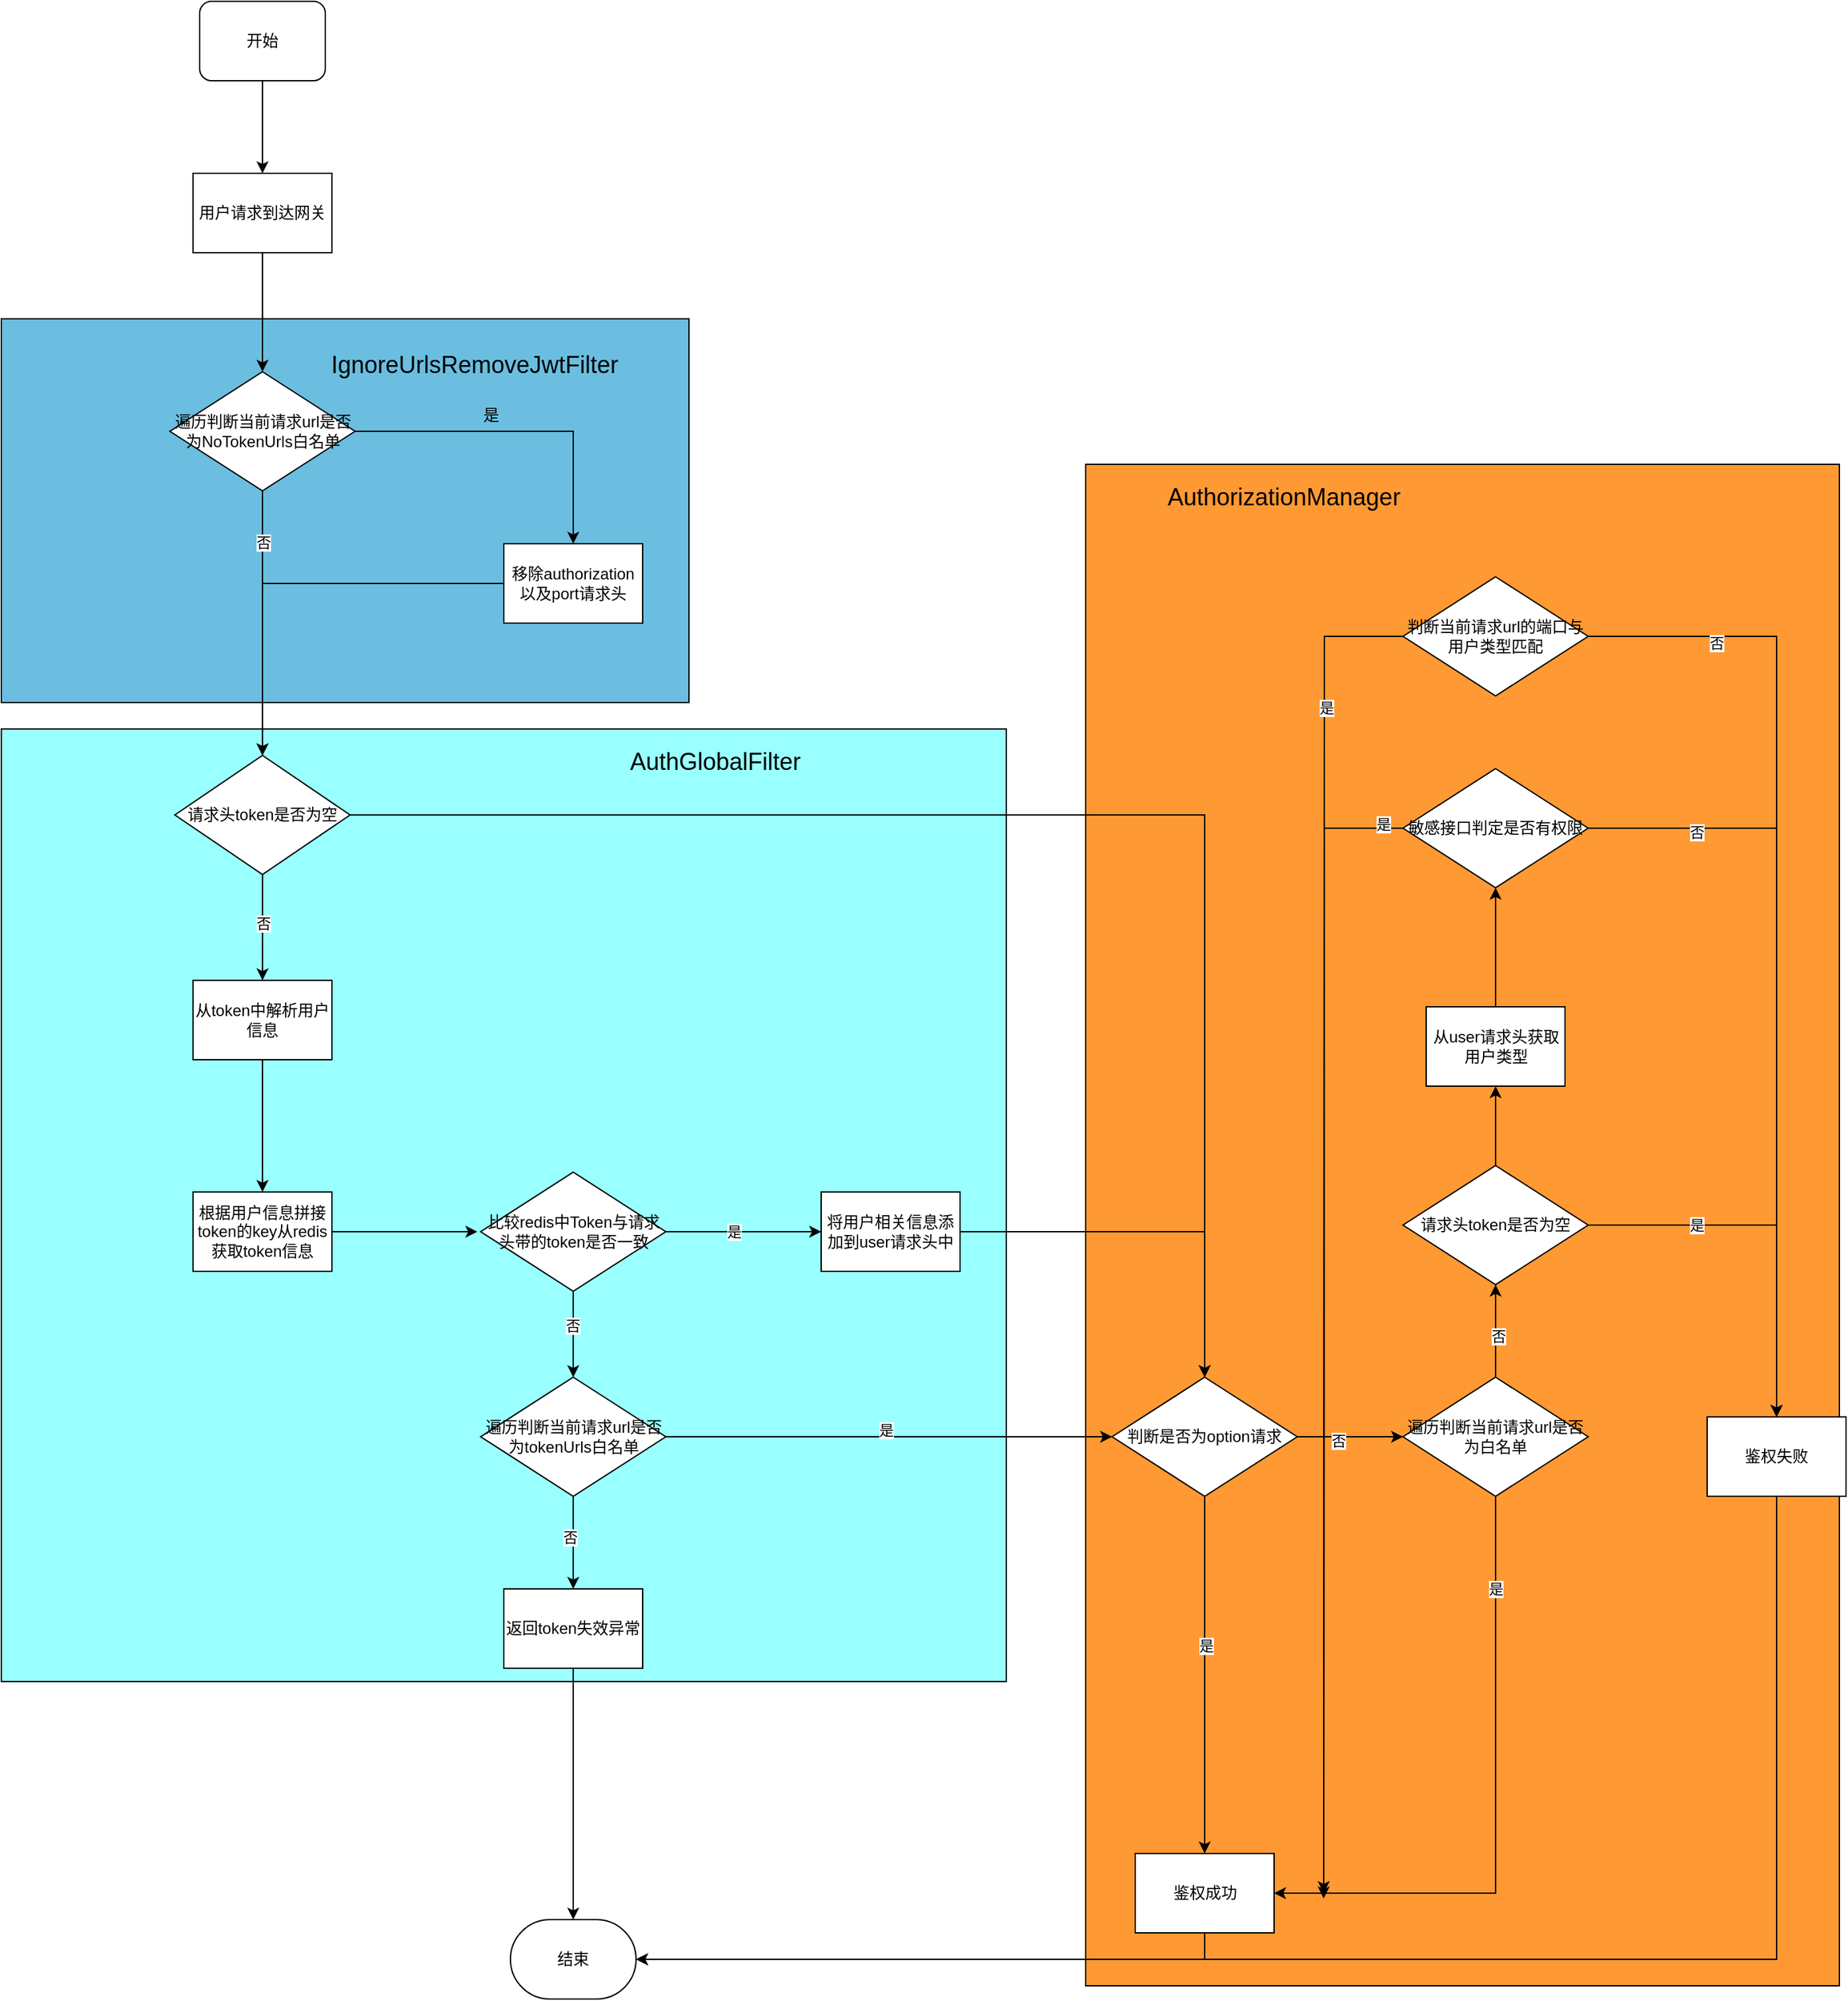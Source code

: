 <mxfile version="21.7.2" type="github">
  <diagram name="第 1 页" id="UxUqlR1MUpsHNZttStHG">
    <mxGraphModel dx="1880" dy="756" grid="1" gridSize="10" guides="1" tooltips="1" connect="1" arrows="1" fold="1" page="1" pageScale="1" pageWidth="827" pageHeight="1169" math="0" shadow="0">
      <root>
        <mxCell id="0" />
        <mxCell id="1" parent="0" />
        <mxCell id="u18kBkvq6fr6OHBMyRRc-146" value="" style="rounded=0;whiteSpace=wrap;html=1;fillColor=#FF9933;" vertex="1" parent="1">
          <mxGeometry x="880" y="410" width="570" height="1150" as="geometry" />
        </mxCell>
        <mxCell id="u18kBkvq6fr6OHBMyRRc-78" value="" style="rounded=0;whiteSpace=wrap;html=1;fillColor=#99FFFF;" vertex="1" parent="1">
          <mxGeometry x="60" y="610" width="760" height="720" as="geometry" />
        </mxCell>
        <mxCell id="u18kBkvq6fr6OHBMyRRc-46" value="" style="rounded=0;whiteSpace=wrap;html=1;fillColor=#6BBEE0;" vertex="1" parent="1">
          <mxGeometry x="60" y="300" width="520" height="290" as="geometry" />
        </mxCell>
        <mxCell id="u18kBkvq6fr6OHBMyRRc-36" value="" style="edgeStyle=orthogonalEdgeStyle;rounded=0;orthogonalLoop=1;jettySize=auto;html=1;" edge="1" parent="1" source="u18kBkvq6fr6OHBMyRRc-1" target="u18kBkvq6fr6OHBMyRRc-3">
          <mxGeometry relative="1" as="geometry" />
        </mxCell>
        <mxCell id="u18kBkvq6fr6OHBMyRRc-1" value="开始" style="rounded=1;whiteSpace=wrap;html=1;" vertex="1" parent="1">
          <mxGeometry x="210" y="60" width="95" height="60" as="geometry" />
        </mxCell>
        <mxCell id="u18kBkvq6fr6OHBMyRRc-39" value="" style="edgeStyle=orthogonalEdgeStyle;rounded=0;orthogonalLoop=1;jettySize=auto;html=1;" edge="1" parent="1" source="u18kBkvq6fr6OHBMyRRc-3" target="u18kBkvq6fr6OHBMyRRc-17">
          <mxGeometry relative="1" as="geometry" />
        </mxCell>
        <mxCell id="u18kBkvq6fr6OHBMyRRc-3" value="用户请求到达网关" style="rounded=0;whiteSpace=wrap;html=1;" vertex="1" parent="1">
          <mxGeometry x="205" y="190" width="105" height="60" as="geometry" />
        </mxCell>
        <mxCell id="u18kBkvq6fr6OHBMyRRc-40" value="" style="edgeStyle=orthogonalEdgeStyle;rounded=0;orthogonalLoop=1;jettySize=auto;html=1;" edge="1" parent="1" source="u18kBkvq6fr6OHBMyRRc-17" target="u18kBkvq6fr6OHBMyRRc-20">
          <mxGeometry relative="1" as="geometry" />
        </mxCell>
        <mxCell id="u18kBkvq6fr6OHBMyRRc-41" style="edgeStyle=orthogonalEdgeStyle;rounded=0;orthogonalLoop=1;jettySize=auto;html=1;exitX=0.5;exitY=1;exitDx=0;exitDy=0;entryX=0.5;entryY=0;entryDx=0;entryDy=0;" edge="1" parent="1" source="u18kBkvq6fr6OHBMyRRc-17" target="u18kBkvq6fr6OHBMyRRc-22">
          <mxGeometry relative="1" as="geometry" />
        </mxCell>
        <mxCell id="u18kBkvq6fr6OHBMyRRc-44" value="否" style="edgeLabel;html=1;align=center;verticalAlign=middle;resizable=0;points=[];" vertex="1" connectable="0" parent="u18kBkvq6fr6OHBMyRRc-41">
          <mxGeometry x="-0.625" relative="1" as="geometry">
            <mxPoint y="1" as="offset" />
          </mxGeometry>
        </mxCell>
        <mxCell id="u18kBkvq6fr6OHBMyRRc-17" value="遍历判断当前请求url是否为NoTokenUrls白名单" style="rhombus;whiteSpace=wrap;html=1;" vertex="1" parent="1">
          <mxGeometry x="187.5" y="340" width="140" height="90" as="geometry" />
        </mxCell>
        <mxCell id="u18kBkvq6fr6OHBMyRRc-42" style="edgeStyle=orthogonalEdgeStyle;rounded=0;orthogonalLoop=1;jettySize=auto;html=1;exitX=0;exitY=0.5;exitDx=0;exitDy=0;entryX=0.5;entryY=0;entryDx=0;entryDy=0;" edge="1" parent="1" source="u18kBkvq6fr6OHBMyRRc-20" target="u18kBkvq6fr6OHBMyRRc-22">
          <mxGeometry relative="1" as="geometry" />
        </mxCell>
        <mxCell id="u18kBkvq6fr6OHBMyRRc-20" value="移除authorization以及port请求头" style="rounded=0;whiteSpace=wrap;html=1;" vertex="1" parent="1">
          <mxGeometry x="440" y="470" width="105" height="60" as="geometry" />
        </mxCell>
        <mxCell id="u18kBkvq6fr6OHBMyRRc-57" value="" style="edgeStyle=orthogonalEdgeStyle;rounded=0;orthogonalLoop=1;jettySize=auto;html=1;" edge="1" parent="1" source="u18kBkvq6fr6OHBMyRRc-22" target="u18kBkvq6fr6OHBMyRRc-23">
          <mxGeometry relative="1" as="geometry" />
        </mxCell>
        <mxCell id="u18kBkvq6fr6OHBMyRRc-58" value="否" style="edgeLabel;html=1;align=center;verticalAlign=middle;resizable=0;points=[];" vertex="1" connectable="0" parent="u18kBkvq6fr6OHBMyRRc-57">
          <mxGeometry x="-0.077" relative="1" as="geometry">
            <mxPoint as="offset" />
          </mxGeometry>
        </mxCell>
        <mxCell id="u18kBkvq6fr6OHBMyRRc-144" value="" style="edgeStyle=orthogonalEdgeStyle;rounded=0;orthogonalLoop=1;jettySize=auto;html=1;entryX=0.5;entryY=0;entryDx=0;entryDy=0;" edge="1" parent="1" source="u18kBkvq6fr6OHBMyRRc-22" target="u18kBkvq6fr6OHBMyRRc-29">
          <mxGeometry relative="1" as="geometry">
            <mxPoint x="470" y="675" as="targetPoint" />
          </mxGeometry>
        </mxCell>
        <mxCell id="u18kBkvq6fr6OHBMyRRc-22" value="请求头token是否为空" style="rhombus;whiteSpace=wrap;html=1;" vertex="1" parent="1">
          <mxGeometry x="191.25" y="630" width="132.5" height="90" as="geometry" />
        </mxCell>
        <mxCell id="u18kBkvq6fr6OHBMyRRc-169" style="edgeStyle=orthogonalEdgeStyle;rounded=0;orthogonalLoop=1;jettySize=auto;html=1;exitX=0.5;exitY=1;exitDx=0;exitDy=0;" edge="1" parent="1" source="u18kBkvq6fr6OHBMyRRc-23" target="u18kBkvq6fr6OHBMyRRc-24">
          <mxGeometry relative="1" as="geometry" />
        </mxCell>
        <mxCell id="u18kBkvq6fr6OHBMyRRc-23" value="从token中解析用户信息" style="rounded=0;whiteSpace=wrap;html=1;" vertex="1" parent="1">
          <mxGeometry x="205" y="800" width="105" height="60" as="geometry" />
        </mxCell>
        <mxCell id="u18kBkvq6fr6OHBMyRRc-161" style="edgeStyle=orthogonalEdgeStyle;rounded=0;orthogonalLoop=1;jettySize=auto;html=1;exitX=1;exitY=0.5;exitDx=0;exitDy=0;" edge="1" parent="1" source="u18kBkvq6fr6OHBMyRRc-24">
          <mxGeometry relative="1" as="geometry">
            <mxPoint x="420" y="990" as="targetPoint" />
          </mxGeometry>
        </mxCell>
        <mxCell id="u18kBkvq6fr6OHBMyRRc-24" value="根据用户信息拼接token的key从redis获取token信息" style="rounded=0;whiteSpace=wrap;html=1;" vertex="1" parent="1">
          <mxGeometry x="205" y="960" width="105" height="60" as="geometry" />
        </mxCell>
        <mxCell id="u18kBkvq6fr6OHBMyRRc-61" value="" style="edgeStyle=orthogonalEdgeStyle;rounded=0;orthogonalLoop=1;jettySize=auto;html=1;" edge="1" parent="1" source="u18kBkvq6fr6OHBMyRRc-25" target="u18kBkvq6fr6OHBMyRRc-27">
          <mxGeometry relative="1" as="geometry" />
        </mxCell>
        <mxCell id="u18kBkvq6fr6OHBMyRRc-62" value="否" style="edgeLabel;html=1;align=center;verticalAlign=middle;resizable=0;points=[];" vertex="1" connectable="0" parent="u18kBkvq6fr6OHBMyRRc-61">
          <mxGeometry x="-0.203" y="-2" relative="1" as="geometry">
            <mxPoint x="1" as="offset" />
          </mxGeometry>
        </mxCell>
        <mxCell id="u18kBkvq6fr6OHBMyRRc-70" value="" style="edgeStyle=orthogonalEdgeStyle;rounded=0;orthogonalLoop=1;jettySize=auto;html=1;" edge="1" parent="1" source="u18kBkvq6fr6OHBMyRRc-25" target="u18kBkvq6fr6OHBMyRRc-64">
          <mxGeometry relative="1" as="geometry" />
        </mxCell>
        <mxCell id="u18kBkvq6fr6OHBMyRRc-85" value="是" style="edgeLabel;html=1;align=center;verticalAlign=middle;resizable=0;points=[];" vertex="1" connectable="0" parent="u18kBkvq6fr6OHBMyRRc-70">
          <mxGeometry x="-0.123" relative="1" as="geometry">
            <mxPoint as="offset" />
          </mxGeometry>
        </mxCell>
        <mxCell id="u18kBkvq6fr6OHBMyRRc-25" value="比较redis中Token与请求头带的token是否一致" style="rhombus;whiteSpace=wrap;html=1;" vertex="1" parent="1">
          <mxGeometry x="422.5" y="945" width="140" height="90" as="geometry" />
        </mxCell>
        <mxCell id="u18kBkvq6fr6OHBMyRRc-67" value="" style="edgeStyle=orthogonalEdgeStyle;rounded=0;orthogonalLoop=1;jettySize=auto;html=1;" edge="1" parent="1" source="u18kBkvq6fr6OHBMyRRc-27" target="u18kBkvq6fr6OHBMyRRc-28">
          <mxGeometry relative="1" as="geometry" />
        </mxCell>
        <mxCell id="u18kBkvq6fr6OHBMyRRc-71" value="否" style="edgeLabel;html=1;align=center;verticalAlign=middle;resizable=0;points=[];" vertex="1" connectable="0" parent="u18kBkvq6fr6OHBMyRRc-67">
          <mxGeometry x="-0.151" y="-3" relative="1" as="geometry">
            <mxPoint y="1" as="offset" />
          </mxGeometry>
        </mxCell>
        <mxCell id="u18kBkvq6fr6OHBMyRRc-73" value="" style="edgeStyle=orthogonalEdgeStyle;rounded=0;orthogonalLoop=1;jettySize=auto;html=1;" edge="1" parent="1" source="u18kBkvq6fr6OHBMyRRc-27" target="u18kBkvq6fr6OHBMyRRc-29">
          <mxGeometry relative="1" as="geometry" />
        </mxCell>
        <mxCell id="u18kBkvq6fr6OHBMyRRc-75" value="是" style="edgeLabel;html=1;align=center;verticalAlign=middle;resizable=0;points=[];" vertex="1" connectable="0" parent="u18kBkvq6fr6OHBMyRRc-73">
          <mxGeometry x="-0.017" y="5" relative="1" as="geometry">
            <mxPoint as="offset" />
          </mxGeometry>
        </mxCell>
        <mxCell id="u18kBkvq6fr6OHBMyRRc-27" value="遍历判断当前请求url是否为tokenUrls白名单" style="rhombus;whiteSpace=wrap;html=1;" vertex="1" parent="1">
          <mxGeometry x="422.5" y="1100" width="140" height="90" as="geometry" />
        </mxCell>
        <mxCell id="u18kBkvq6fr6OHBMyRRc-69" value="" style="edgeStyle=orthogonalEdgeStyle;rounded=0;orthogonalLoop=1;jettySize=auto;html=1;" edge="1" parent="1" source="u18kBkvq6fr6OHBMyRRc-28" target="u18kBkvq6fr6OHBMyRRc-63">
          <mxGeometry relative="1" as="geometry" />
        </mxCell>
        <mxCell id="u18kBkvq6fr6OHBMyRRc-28" value="返回token失效异常" style="rounded=0;whiteSpace=wrap;html=1;" vertex="1" parent="1">
          <mxGeometry x="440" y="1260" width="105" height="60" as="geometry" />
        </mxCell>
        <mxCell id="u18kBkvq6fr6OHBMyRRc-83" value="" style="edgeStyle=orthogonalEdgeStyle;rounded=0;orthogonalLoop=1;jettySize=auto;html=1;" edge="1" parent="1" source="u18kBkvq6fr6OHBMyRRc-29" target="u18kBkvq6fr6OHBMyRRc-82">
          <mxGeometry relative="1" as="geometry" />
        </mxCell>
        <mxCell id="u18kBkvq6fr6OHBMyRRc-98" value="是" style="edgeLabel;html=1;align=center;verticalAlign=middle;resizable=0;points=[];" vertex="1" connectable="0" parent="u18kBkvq6fr6OHBMyRRc-83">
          <mxGeometry x="-0.167" y="1" relative="1" as="geometry">
            <mxPoint as="offset" />
          </mxGeometry>
        </mxCell>
        <mxCell id="u18kBkvq6fr6OHBMyRRc-100" value="" style="edgeStyle=orthogonalEdgeStyle;rounded=0;orthogonalLoop=1;jettySize=auto;html=1;entryX=0;entryY=0.5;entryDx=0;entryDy=0;" edge="1" parent="1" source="u18kBkvq6fr6OHBMyRRc-29" target="u18kBkvq6fr6OHBMyRRc-30">
          <mxGeometry relative="1" as="geometry">
            <mxPoint x="1140" y="1145" as="targetPoint" />
          </mxGeometry>
        </mxCell>
        <mxCell id="u18kBkvq6fr6OHBMyRRc-108" value="否" style="edgeLabel;html=1;align=center;verticalAlign=middle;resizable=0;points=[];" vertex="1" connectable="0" parent="u18kBkvq6fr6OHBMyRRc-100">
          <mxGeometry x="-0.221" y="-3" relative="1" as="geometry">
            <mxPoint as="offset" />
          </mxGeometry>
        </mxCell>
        <mxCell id="u18kBkvq6fr6OHBMyRRc-29" value="判断是否为option请求" style="rhombus;whiteSpace=wrap;html=1;" vertex="1" parent="1">
          <mxGeometry x="900" y="1100" width="140" height="90" as="geometry" />
        </mxCell>
        <mxCell id="u18kBkvq6fr6OHBMyRRc-104" style="edgeStyle=orthogonalEdgeStyle;rounded=0;orthogonalLoop=1;jettySize=auto;html=1;exitX=0.5;exitY=1;exitDx=0;exitDy=0;entryX=1;entryY=0.5;entryDx=0;entryDy=0;" edge="1" parent="1" source="u18kBkvq6fr6OHBMyRRc-30" target="u18kBkvq6fr6OHBMyRRc-82">
          <mxGeometry relative="1" as="geometry">
            <Array as="points">
              <mxPoint x="1190" y="1490" />
            </Array>
          </mxGeometry>
        </mxCell>
        <mxCell id="u18kBkvq6fr6OHBMyRRc-105" value="是" style="edgeLabel;html=1;align=center;verticalAlign=middle;resizable=0;points=[];" vertex="1" connectable="0" parent="u18kBkvq6fr6OHBMyRRc-104">
          <mxGeometry x="-0.701" relative="1" as="geometry">
            <mxPoint as="offset" />
          </mxGeometry>
        </mxCell>
        <mxCell id="u18kBkvq6fr6OHBMyRRc-106" style="edgeStyle=orthogonalEdgeStyle;rounded=0;orthogonalLoop=1;jettySize=auto;html=1;exitX=0.5;exitY=0;exitDx=0;exitDy=0;entryX=0.5;entryY=1;entryDx=0;entryDy=0;" edge="1" parent="1" source="u18kBkvq6fr6OHBMyRRc-30" target="u18kBkvq6fr6OHBMyRRc-32">
          <mxGeometry relative="1" as="geometry" />
        </mxCell>
        <mxCell id="u18kBkvq6fr6OHBMyRRc-111" value="否" style="edgeLabel;html=1;align=center;verticalAlign=middle;resizable=0;points=[];" vertex="1" connectable="0" parent="u18kBkvq6fr6OHBMyRRc-106">
          <mxGeometry x="-0.143" y="-2" relative="1" as="geometry">
            <mxPoint y="-1" as="offset" />
          </mxGeometry>
        </mxCell>
        <mxCell id="u18kBkvq6fr6OHBMyRRc-30" value="遍历判断当前请求url是否为白名单" style="rhombus;whiteSpace=wrap;html=1;" vertex="1" parent="1">
          <mxGeometry x="1120" y="1100" width="140" height="90" as="geometry" />
        </mxCell>
        <mxCell id="u18kBkvq6fr6OHBMyRRc-112" style="edgeStyle=orthogonalEdgeStyle;rounded=0;orthogonalLoop=1;jettySize=auto;html=1;exitX=1;exitY=0.5;exitDx=0;exitDy=0;entryX=0.5;entryY=0;entryDx=0;entryDy=0;" edge="1" parent="1" source="u18kBkvq6fr6OHBMyRRc-32" target="u18kBkvq6fr6OHBMyRRc-107">
          <mxGeometry relative="1" as="geometry" />
        </mxCell>
        <mxCell id="u18kBkvq6fr6OHBMyRRc-115" value="是" style="edgeLabel;html=1;align=center;verticalAlign=middle;resizable=0;points=[];" vertex="1" connectable="0" parent="u18kBkvq6fr6OHBMyRRc-112">
          <mxGeometry x="-0.439" relative="1" as="geometry">
            <mxPoint x="1" as="offset" />
          </mxGeometry>
        </mxCell>
        <mxCell id="u18kBkvq6fr6OHBMyRRc-116" value="" style="edgeStyle=orthogonalEdgeStyle;rounded=0;orthogonalLoop=1;jettySize=auto;html=1;" edge="1" parent="1" source="u18kBkvq6fr6OHBMyRRc-32" target="u18kBkvq6fr6OHBMyRRc-34">
          <mxGeometry relative="1" as="geometry" />
        </mxCell>
        <mxCell id="u18kBkvq6fr6OHBMyRRc-32" value="请求头token是否为空" style="rhombus;whiteSpace=wrap;html=1;" vertex="1" parent="1">
          <mxGeometry x="1120" y="940" width="140" height="90" as="geometry" />
        </mxCell>
        <mxCell id="u18kBkvq6fr6OHBMyRRc-174" style="edgeStyle=orthogonalEdgeStyle;rounded=0;orthogonalLoop=1;jettySize=auto;html=1;exitX=0.5;exitY=0;exitDx=0;exitDy=0;entryX=0.5;entryY=1;entryDx=0;entryDy=0;" edge="1" parent="1" source="u18kBkvq6fr6OHBMyRRc-34" target="u18kBkvq6fr6OHBMyRRc-170">
          <mxGeometry relative="1" as="geometry" />
        </mxCell>
        <mxCell id="u18kBkvq6fr6OHBMyRRc-34" value="从user请求头获取用户类型" style="rounded=0;whiteSpace=wrap;html=1;" vertex="1" parent="1">
          <mxGeometry x="1137.5" y="820" width="105" height="60" as="geometry" />
        </mxCell>
        <mxCell id="u18kBkvq6fr6OHBMyRRc-118" style="edgeStyle=orthogonalEdgeStyle;rounded=0;orthogonalLoop=1;jettySize=auto;html=1;exitX=1;exitY=0.5;exitDx=0;exitDy=0;entryX=0.5;entryY=0;entryDx=0;entryDy=0;" edge="1" parent="1" source="u18kBkvq6fr6OHBMyRRc-35" target="u18kBkvq6fr6OHBMyRRc-107">
          <mxGeometry relative="1" as="geometry" />
        </mxCell>
        <mxCell id="u18kBkvq6fr6OHBMyRRc-165" value="否" style="edgeLabel;html=1;align=center;verticalAlign=middle;resizable=0;points=[];" vertex="1" connectable="0" parent="u18kBkvq6fr6OHBMyRRc-118">
          <mxGeometry x="-0.735" y="-5" relative="1" as="geometry">
            <mxPoint as="offset" />
          </mxGeometry>
        </mxCell>
        <mxCell id="u18kBkvq6fr6OHBMyRRc-164" style="edgeStyle=orthogonalEdgeStyle;rounded=0;orthogonalLoop=1;jettySize=auto;html=1;exitX=0;exitY=0.5;exitDx=0;exitDy=0;" edge="1" parent="1" source="u18kBkvq6fr6OHBMyRRc-35">
          <mxGeometry relative="1" as="geometry">
            <mxPoint x="1060" y="1494" as="targetPoint" />
          </mxGeometry>
        </mxCell>
        <mxCell id="u18kBkvq6fr6OHBMyRRc-167" value="是" style="edgeLabel;html=1;align=center;verticalAlign=middle;resizable=0;points=[];" vertex="1" connectable="0" parent="u18kBkvq6fr6OHBMyRRc-164">
          <mxGeometry x="-0.776" y="1" relative="1" as="geometry">
            <mxPoint as="offset" />
          </mxGeometry>
        </mxCell>
        <mxCell id="u18kBkvq6fr6OHBMyRRc-35" value="判断当前请求url的端口与用户类型匹配" style="rhombus;whiteSpace=wrap;html=1;" vertex="1" parent="1">
          <mxGeometry x="1120" y="495" width="140" height="90" as="geometry" />
        </mxCell>
        <mxCell id="u18kBkvq6fr6OHBMyRRc-43" value="是" style="text;html=1;align=center;verticalAlign=middle;resizable=0;points=[];autosize=1;strokeColor=none;fillColor=none;" vertex="1" parent="1">
          <mxGeometry x="410" y="358" width="40" height="30" as="geometry" />
        </mxCell>
        <mxCell id="u18kBkvq6fr6OHBMyRRc-53" value="&lt;font style=&quot;font-size: 18px;&quot;&gt;IgnoreUrlsRemoveJwtFilter&lt;/font&gt;" style="text;html=1;strokeColor=none;fillColor=none;align=center;verticalAlign=middle;whiteSpace=wrap;rounded=0;" vertex="1" parent="1">
          <mxGeometry x="388" y="320" width="60" height="30" as="geometry" />
        </mxCell>
        <mxCell id="u18kBkvq6fr6OHBMyRRc-63" value="结束" style="rounded=1;whiteSpace=wrap;html=1;arcSize=50;" vertex="1" parent="1">
          <mxGeometry x="445" y="1510" width="95" height="60" as="geometry" />
        </mxCell>
        <mxCell id="u18kBkvq6fr6OHBMyRRc-74" value="" style="edgeStyle=orthogonalEdgeStyle;rounded=0;orthogonalLoop=1;jettySize=auto;html=1;" edge="1" parent="1" source="u18kBkvq6fr6OHBMyRRc-64" target="u18kBkvq6fr6OHBMyRRc-29">
          <mxGeometry relative="1" as="geometry" />
        </mxCell>
        <mxCell id="u18kBkvq6fr6OHBMyRRc-64" value="将用户相关信息添加到user请求头中" style="rounded=0;whiteSpace=wrap;html=1;" vertex="1" parent="1">
          <mxGeometry x="680" y="960" width="105" height="60" as="geometry" />
        </mxCell>
        <mxCell id="u18kBkvq6fr6OHBMyRRc-79" value="&lt;font style=&quot;font-size: 18px;&quot;&gt;AuthGlobalFilter&lt;/font&gt;" style="text;html=1;strokeColor=none;fillColor=none;align=center;verticalAlign=middle;whiteSpace=wrap;rounded=0;" vertex="1" parent="1">
          <mxGeometry x="570" y="620" width="60" height="30" as="geometry" />
        </mxCell>
        <mxCell id="u18kBkvq6fr6OHBMyRRc-84" style="edgeStyle=orthogonalEdgeStyle;rounded=0;orthogonalLoop=1;jettySize=auto;html=1;exitX=0.5;exitY=1;exitDx=0;exitDy=0;entryX=1;entryY=0.5;entryDx=0;entryDy=0;" edge="1" parent="1" source="u18kBkvq6fr6OHBMyRRc-82" target="u18kBkvq6fr6OHBMyRRc-63">
          <mxGeometry relative="1" as="geometry" />
        </mxCell>
        <mxCell id="u18kBkvq6fr6OHBMyRRc-82" value="鉴权成功" style="rounded=0;whiteSpace=wrap;html=1;" vertex="1" parent="1">
          <mxGeometry x="917.5" y="1460" width="105" height="60" as="geometry" />
        </mxCell>
        <mxCell id="u18kBkvq6fr6OHBMyRRc-113" style="edgeStyle=orthogonalEdgeStyle;rounded=0;orthogonalLoop=1;jettySize=auto;html=1;exitX=0.5;exitY=1;exitDx=0;exitDy=0;entryX=1;entryY=0.5;entryDx=0;entryDy=0;" edge="1" parent="1" source="u18kBkvq6fr6OHBMyRRc-107" target="u18kBkvq6fr6OHBMyRRc-63">
          <mxGeometry relative="1" as="geometry" />
        </mxCell>
        <mxCell id="u18kBkvq6fr6OHBMyRRc-107" value="鉴权失败" style="rounded=0;whiteSpace=wrap;html=1;" vertex="1" parent="1">
          <mxGeometry x="1350" y="1130" width="105" height="60" as="geometry" />
        </mxCell>
        <mxCell id="u18kBkvq6fr6OHBMyRRc-147" value="&lt;font style=&quot;font-size: 18px;&quot;&gt;AuthorizationManager&lt;/font&gt;" style="text;html=1;strokeColor=none;fillColor=none;align=center;verticalAlign=middle;whiteSpace=wrap;rounded=0;" vertex="1" parent="1">
          <mxGeometry x="1000" y="420" width="60" height="30" as="geometry" />
        </mxCell>
        <mxCell id="u18kBkvq6fr6OHBMyRRc-171" style="edgeStyle=orthogonalEdgeStyle;rounded=0;orthogonalLoop=1;jettySize=auto;html=1;exitX=1;exitY=0.5;exitDx=0;exitDy=0;entryX=0.5;entryY=0;entryDx=0;entryDy=0;" edge="1" parent="1" source="u18kBkvq6fr6OHBMyRRc-170" target="u18kBkvq6fr6OHBMyRRc-107">
          <mxGeometry relative="1" as="geometry" />
        </mxCell>
        <mxCell id="u18kBkvq6fr6OHBMyRRc-176" value="否" style="edgeLabel;html=1;align=center;verticalAlign=middle;resizable=0;points=[];" vertex="1" connectable="0" parent="u18kBkvq6fr6OHBMyRRc-171">
          <mxGeometry x="-0.717" y="-3" relative="1" as="geometry">
            <mxPoint x="-1" as="offset" />
          </mxGeometry>
        </mxCell>
        <mxCell id="u18kBkvq6fr6OHBMyRRc-173" style="edgeStyle=orthogonalEdgeStyle;rounded=0;orthogonalLoop=1;jettySize=auto;html=1;exitX=0;exitY=0.5;exitDx=0;exitDy=0;" edge="1" parent="1" source="u18kBkvq6fr6OHBMyRRc-170">
          <mxGeometry relative="1" as="geometry">
            <mxPoint x="1060" y="1490" as="targetPoint" />
          </mxGeometry>
        </mxCell>
        <mxCell id="u18kBkvq6fr6OHBMyRRc-175" value="是" style="edgeLabel;html=1;align=center;verticalAlign=middle;resizable=0;points=[];" vertex="1" connectable="0" parent="u18kBkvq6fr6OHBMyRRc-173">
          <mxGeometry x="-0.966" y="-3" relative="1" as="geometry">
            <mxPoint x="-1" as="offset" />
          </mxGeometry>
        </mxCell>
        <mxCell id="u18kBkvq6fr6OHBMyRRc-170" value="敏感接口判定是否有权限" style="rhombus;whiteSpace=wrap;html=1;" vertex="1" parent="1">
          <mxGeometry x="1120" y="640" width="140" height="90" as="geometry" />
        </mxCell>
      </root>
    </mxGraphModel>
  </diagram>
</mxfile>
